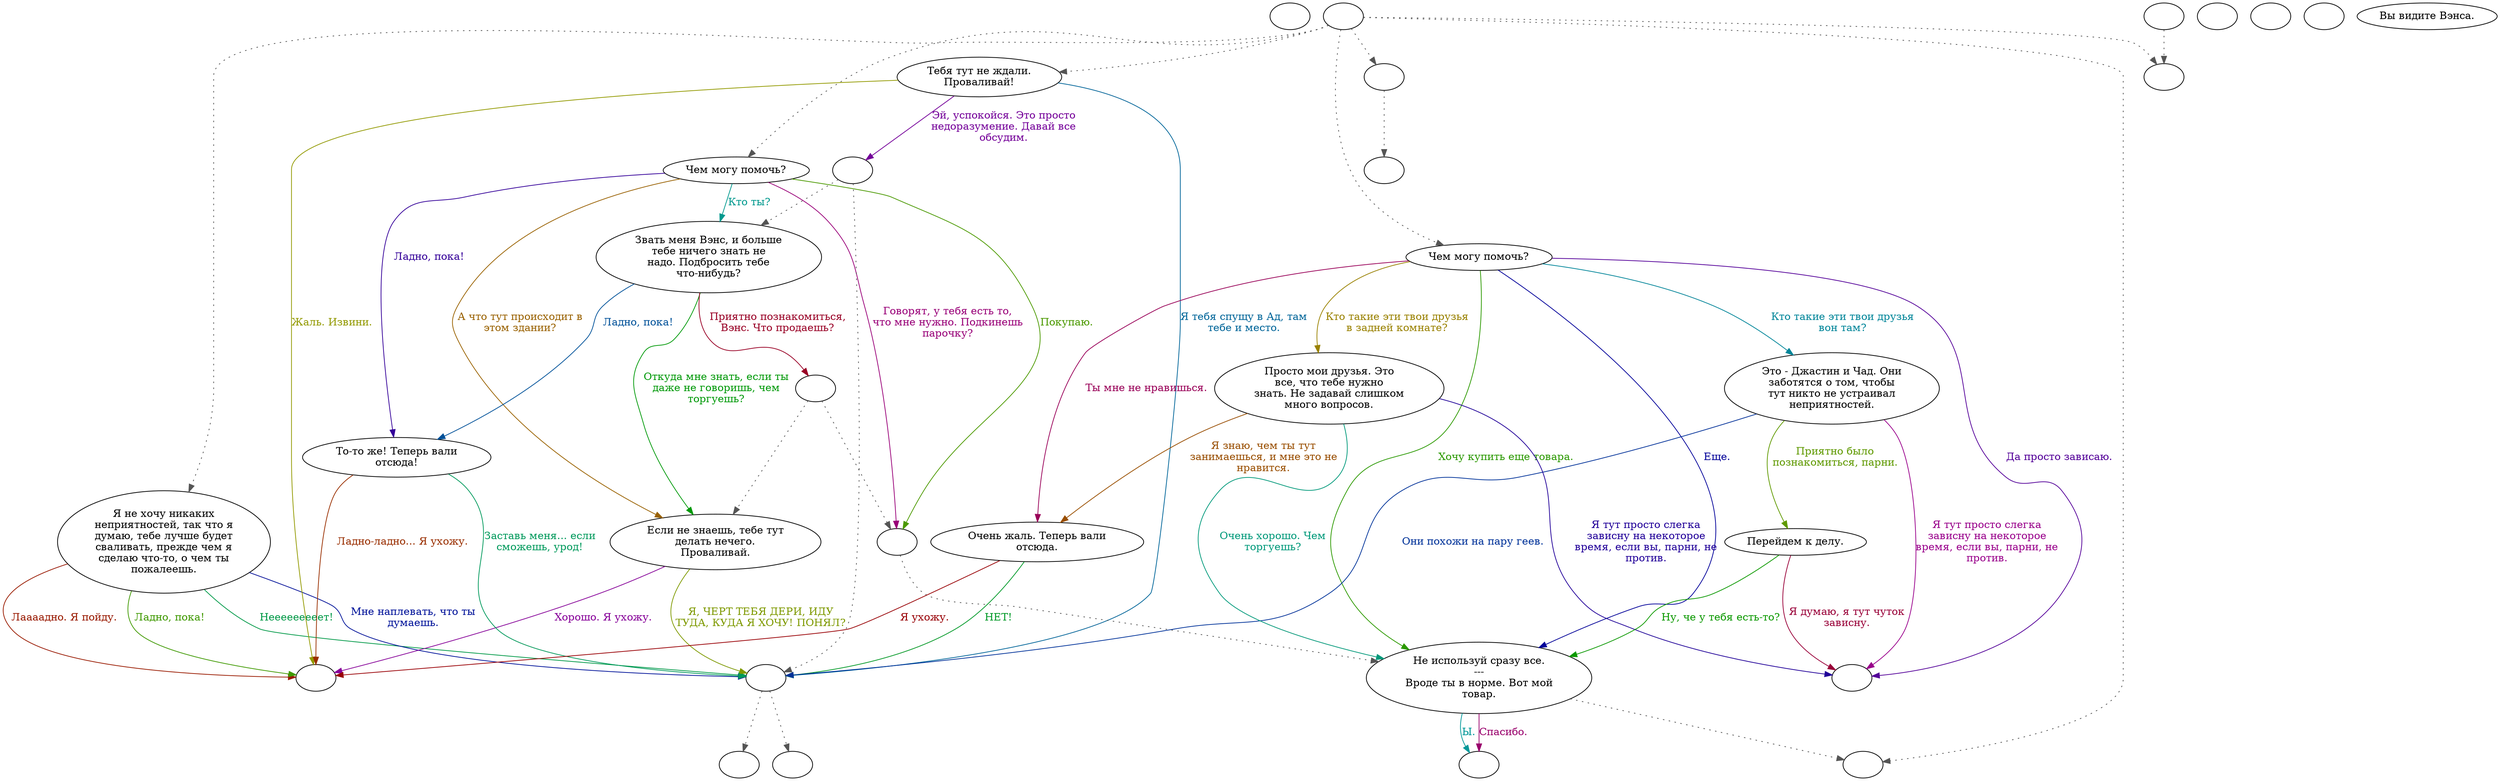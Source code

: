 digraph vance {
  "start" [style=filled       fillcolor="#FFFFFF"       color="#000000"]
  "start" [label=""]
  "combat" [style=filled       fillcolor="#FFFFFF"       color="#000000"]
  "combat" [label=""]
  "critter_p_proc" [style=filled       fillcolor="#FFFFFF"       color="#000000"]
  "critter_p_proc" [label=""]
  "pickup_p_proc" [style=filled       fillcolor="#FFFFFF"       color="#000000"]
  "pickup_p_proc" [label=""]
  "talk_p_proc" [style=filled       fillcolor="#FFFFFF"       color="#000000"]
  "talk_p_proc" -> "Get_Stuff" [style=dotted color="#555555"]
  "talk_p_proc" -> "get_reaction" [style=dotted color="#555555"]
  "talk_p_proc" -> "Vance12" [style=dotted color="#555555"]
  "talk_p_proc" -> "Vance11" [style=dotted color="#555555"]
  "talk_p_proc" -> "Vance01" [style=dotted color="#555555"]
  "talk_p_proc" -> "Vance06" [style=dotted color="#555555"]
  "talk_p_proc" -> "Put_Stuff" [style=dotted color="#555555"]
  "talk_p_proc" [label=""]
  "destroy_p_proc" [style=filled       fillcolor="#FFFFFF"       color="#000000"]
  "destroy_p_proc" [label=""]
  "look_at_p_proc" [style=filled       fillcolor="#FFFFFF"       color="#000000"]
  "look_at_p_proc" [label="Вы видите Вэнса."]
  "map_enter_p_proc" [style=filled       fillcolor="#FFFFFF"       color="#000000"]
  "map_enter_p_proc" -> "Put_Stuff" [style=dotted color="#555555"]
  "map_enter_p_proc" [label=""]
  "Vance01" [style=filled       fillcolor="#FFFFFF"       color="#000000"]
  "Vance01" [label="Чем могу помочь?"]
  "Vance01" -> "Vance05" [label="Покупаю." color="#4B9900" fontcolor="#4B9900"]
  "Vance01" -> "Vance05" [label="Говорят, у тебя есть то,\nчто мне нужно. Подкинешь\nпарочку?" color="#990078" fontcolor="#990078"]
  "Vance01" -> "Vance02" [label="Кто ты?" color="#00998E" fontcolor="#00998E"]
  "Vance01" -> "Vance03" [label="А что тут происходит в\nэтом здании?" color="#996100" fontcolor="#996100"]
  "Vance01" -> "Vance04" [label="Ладно, пока!" color="#340099" fontcolor="#340099"]
  "Vance02" [style=filled       fillcolor="#FFFFFF"       color="#000000"]
  "Vance02" [label="Звать меня Вэнс, и больше\nтебе ничего знать не\nнадо. Подбросить тебе\nчто-нибудь?"]
  "Vance02" -> "Vance03" [label="Откуда мне знать, если ты\nдаже не говоришь, чем\nторгуешь?" color="#009908" fontcolor="#009908"]
  "Vance02" -> "Vance02a" [label="Приятно познакомиться,\nВэнс. Что продаешь?" color="#990025" fontcolor="#990025"]
  "Vance02" -> "Vance04" [label="Ладно, пока!" color="#005199" fontcolor="#005199"]
  "Vance02a" [style=filled       fillcolor="#FFFFFF"       color="#000000"]
  "Vance02a" -> "Vance05" [style=dotted color="#555555"]
  "Vance02a" -> "Vance03" [style=dotted color="#555555"]
  "Vance02a" [label=""]
  "Vance03" [style=filled       fillcolor="#FFFFFF"       color="#000000"]
  "Vance03" [label="Если не знаешь, тебе тут\nделать нечего.\nПроваливай."]
  "Vance03" -> "Vance13" [label="Я, ЧЕРТ ТЕБЯ ДЕРИ, ИДУ\nТУДА, КУДА Я ХОЧУ! ПОНЯЛ?" color="#7E9900" fontcolor="#7E9900"]
  "Vance03" -> "Vance14" [label="Хорошо. Я ухожу." color="#870099" fontcolor="#870099"]
  "Vance04" [style=filled       fillcolor="#FFFFFF"       color="#000000"]
  "Vance04" [label="То-то же! Теперь вали\nотсюда!"]
  "Vance04" -> "Vance13" [label="Заставь меня... если\nсможешь, урод!" color="#00995B" fontcolor="#00995B"]
  "Vance04" -> "Vance14" [label="Ладно-ладно... Я ухожу." color="#992E00" fontcolor="#992E00"]
  "Vance05" [style=filled       fillcolor="#FFFFFF"       color="#000000"]
  "Vance05" -> "Barter" [style=dotted color="#555555"]
  "Vance05" [label=""]
  "Vance06" [style=filled       fillcolor="#FFFFFF"       color="#000000"]
  "Vance06" [label="Чем могу помочь?"]
  "Vance06" -> "Barter" [label="Еще." color="#010099" fontcolor="#010099"]
  "Vance06" -> "Barter" [label="Хочу купить еще товара." color="#2B9900" fontcolor="#2B9900"]
  "Vance06" -> "Vance07" [label="Ты мне не нравишься." color="#990058" fontcolor="#990058"]
  "Vance06" -> "Vance08" [label="Кто такие эти твои друзья\nвон там?" color="#008599" fontcolor="#008599"]
  "Vance06" -> "Vance09" [label="Кто такие эти твои друзья\nв задней комнате?" color="#998100" fontcolor="#998100"]
  "Vance06" -> "Vance15" [label="Да просто зависаю." color="#540099" fontcolor="#540099"]
  "Vance07" [style=filled       fillcolor="#FFFFFF"       color="#000000"]
  "Vance07" [label="Очень жаль. Теперь вали\nотсюда."]
  "Vance07" -> "Vance13" [label="НЕТ!" color="#009927" fontcolor="#009927"]
  "Vance07" -> "Vance14" [label="Я ухожу." color="#990005" fontcolor="#990005"]
  "Vance08" [style=filled       fillcolor="#FFFFFF"       color="#000000"]
  "Vance08" [label="Это - Джастин и Чад. Они\nзаботятся о том, чтобы\nтут никто не устраивал\nнеприятностей."]
  "Vance08" -> "Vance13" [label="Они похожи на пару геев." color="#003299" fontcolor="#003299"]
  "Vance08" -> "Vance10" [label="Приятно было\nпознакомиться, парни." color="#5F9900" fontcolor="#5F9900"]
  "Vance08" -> "Vance15" [label="Я тут просто слегка\nзависну на некоторое\nвремя, если вы, парни, не\nпротив." color="#99008B" fontcolor="#99008B"]
  "Vance09" [style=filled       fillcolor="#FFFFFF"       color="#000000"]
  "Vance09" [label="Просто мои друзья. Это\nвсе, что тебе нужно\nзнать. Не задавай слишком\nмного вопросов."]
  "Vance09" -> "Barter" [label="Очень хорошо. Чем\nторгуешь?" color="#00997A" fontcolor="#00997A"]
  "Vance09" -> "Vance07" [label="Я знаю, чем ты тут\nзанимаешься, и мне это не\nнравится." color="#994E00" fontcolor="#994E00"]
  "Vance09" -> "Vance15" [label="Я тут просто слегка\nзависну на некоторое\nвремя, если вы, парни, не\nпротив." color="#210099" fontcolor="#210099"]
  "Vance10" [style=filled       fillcolor="#FFFFFF"       color="#000000"]
  "Vance10" [label="Перейдем к делу."]
  "Vance10" -> "Barter" [label="Ну, че у тебя есть-то?" color="#0C9900" fontcolor="#0C9900"]
  "Vance10" -> "Vance15" [label="Я думаю, я тут чуток\nзависну." color="#990038" fontcolor="#990038"]
  "Vance11" [style=filled       fillcolor="#FFFFFF"       color="#000000"]
  "Vance11" [label="Тебя тут не ждали.\nПроваливай!"]
  "Vance11" -> "Vance13" [label="Я тебя спущу в Ад, там\nтебе и место." color="#006599" fontcolor="#006599"]
  "Vance11" -> "Vance14" [label="Жаль. Извини." color="#929900" fontcolor="#929900"]
  "Vance11" -> "Vance11a" [label="Эй, успокойся. Это просто\nнедоразумение. Давай все\nобсудим." color="#740099" fontcolor="#740099"]
  "Vance11a" [style=filled       fillcolor="#FFFFFF"       color="#000000"]
  "Vance11a" -> "Vance02" [style=dotted color="#555555"]
  "Vance11a" -> "Vance13" [style=dotted color="#555555"]
  "Vance11a" [label=""]
  "Vance12" [style=filled       fillcolor="#FFFFFF"       color="#000000"]
  "Vance12" [label="Я не хочу никаких\nнеприятностей, так что я\nдумаю, тебе лучше будет\nсваливать, прежде чем я\nсделаю что-то, о чем ты\nпожалеешь."]
  "Vance12" -> "Vance13" [label="Нееееееееет!" color="#009947" fontcolor="#009947"]
  "Vance12" -> "Vance14" [label="Лаааадно. Я пойду." color="#991A00" fontcolor="#991A00"]
  "Vance12" -> "Vance13" [label="Мне наплевать, что ты\nдумаешь." color="#001299" fontcolor="#001299"]
  "Vance12" -> "Vance14" [label="Ладно, пока!" color="#3F9900" fontcolor="#3F9900"]
  "Vance13" [style=filled       fillcolor="#FFFFFF"       color="#000000"]
  "Vance13" -> "BottomReact" [style=dotted color="#555555"]
  "Vance13" -> "combat" [style=dotted color="#555555"]
  "Vance13" [label=""]
  "Vance14" [style=filled       fillcolor="#FFFFFF"       color="#000000"]
  "Vance14" [label=""]
  "Vance15" [style=filled       fillcolor="#FFFFFF"       color="#000000"]
  "Vance15" [label=""]
  "VanceEnd" [style=filled       fillcolor="#FFFFFF"       color="#000000"]
  "VanceEnd" [label=""]
  "Barter" [style=filled       fillcolor="#FFFFFF"       color="#000000"]
  "Barter" -> "Get_Stuff" [style=dotted color="#555555"]
  "Barter" [label="Не используй сразу все.\n---\nВроде ты в норме. Вот мой\nтовар."]
  "Barter" -> "VanceEnd" [label="Спасибо." color="#99006C" fontcolor="#99006C"]
  "Barter" -> "VanceEnd" [label="Ы." color="#009899" fontcolor="#009899"]
  "Get_Stuff" [style=filled       fillcolor="#FFFFFF"       color="#000000"]
  "Get_Stuff" [label=""]
  "Put_Stuff" [style=filled       fillcolor="#FFFFFF"       color="#000000"]
  "Put_Stuff" [label=""]
  "get_reaction" [style=filled       fillcolor="#FFFFFF"       color="#000000"]
  "get_reaction" -> "ReactToLevel" [style=dotted color="#555555"]
  "get_reaction" [label=""]
  "ReactToLevel" [style=filled       fillcolor="#FFFFFF"       color="#000000"]
  "ReactToLevel" [label=""]
  "BottomReact" [style=filled       fillcolor="#FFFFFF"       color="#000000"]
  "BottomReact" [label=""]
}